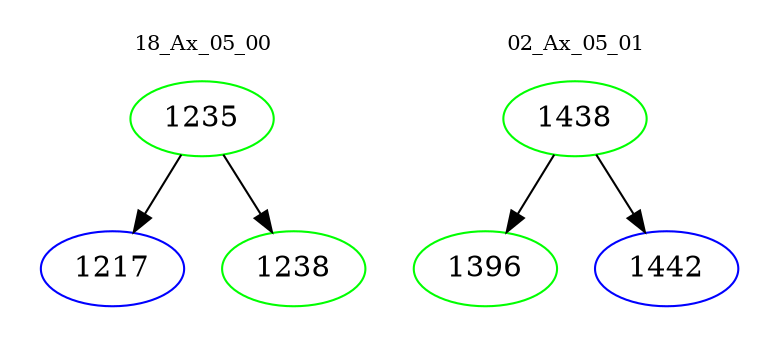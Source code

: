 digraph{
subgraph cluster_0 {
color = white
label = "18_Ax_05_00";
fontsize=10;
T0_1235 [label="1235", color="green"]
T0_1235 -> T0_1217 [color="black"]
T0_1217 [label="1217", color="blue"]
T0_1235 -> T0_1238 [color="black"]
T0_1238 [label="1238", color="green"]
}
subgraph cluster_1 {
color = white
label = "02_Ax_05_01";
fontsize=10;
T1_1438 [label="1438", color="green"]
T1_1438 -> T1_1396 [color="black"]
T1_1396 [label="1396", color="green"]
T1_1438 -> T1_1442 [color="black"]
T1_1442 [label="1442", color="blue"]
}
}

